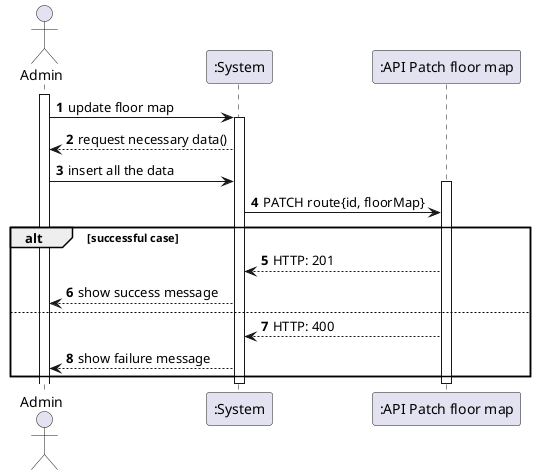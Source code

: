 @startuml
autonumber
'hide footbox
actor "Admin" as admin

participant ":System" as sys
participant ":API Patch floor map" as floor

activate admin

admin -> sys: update floor map
activate sys

sys --> admin: request necessary data()
admin -> sys : insert all the data
activate floor
sys -> floor: PATCH route{id, floorMap}

alt successful case
    floor --> sys: HTTP: 201
    sys --> admin: show success message
else
    floor --> sys: HTTP: 400
    sys --> admin: show failure message
end
deactivate floor
deactivate sys
@enduml